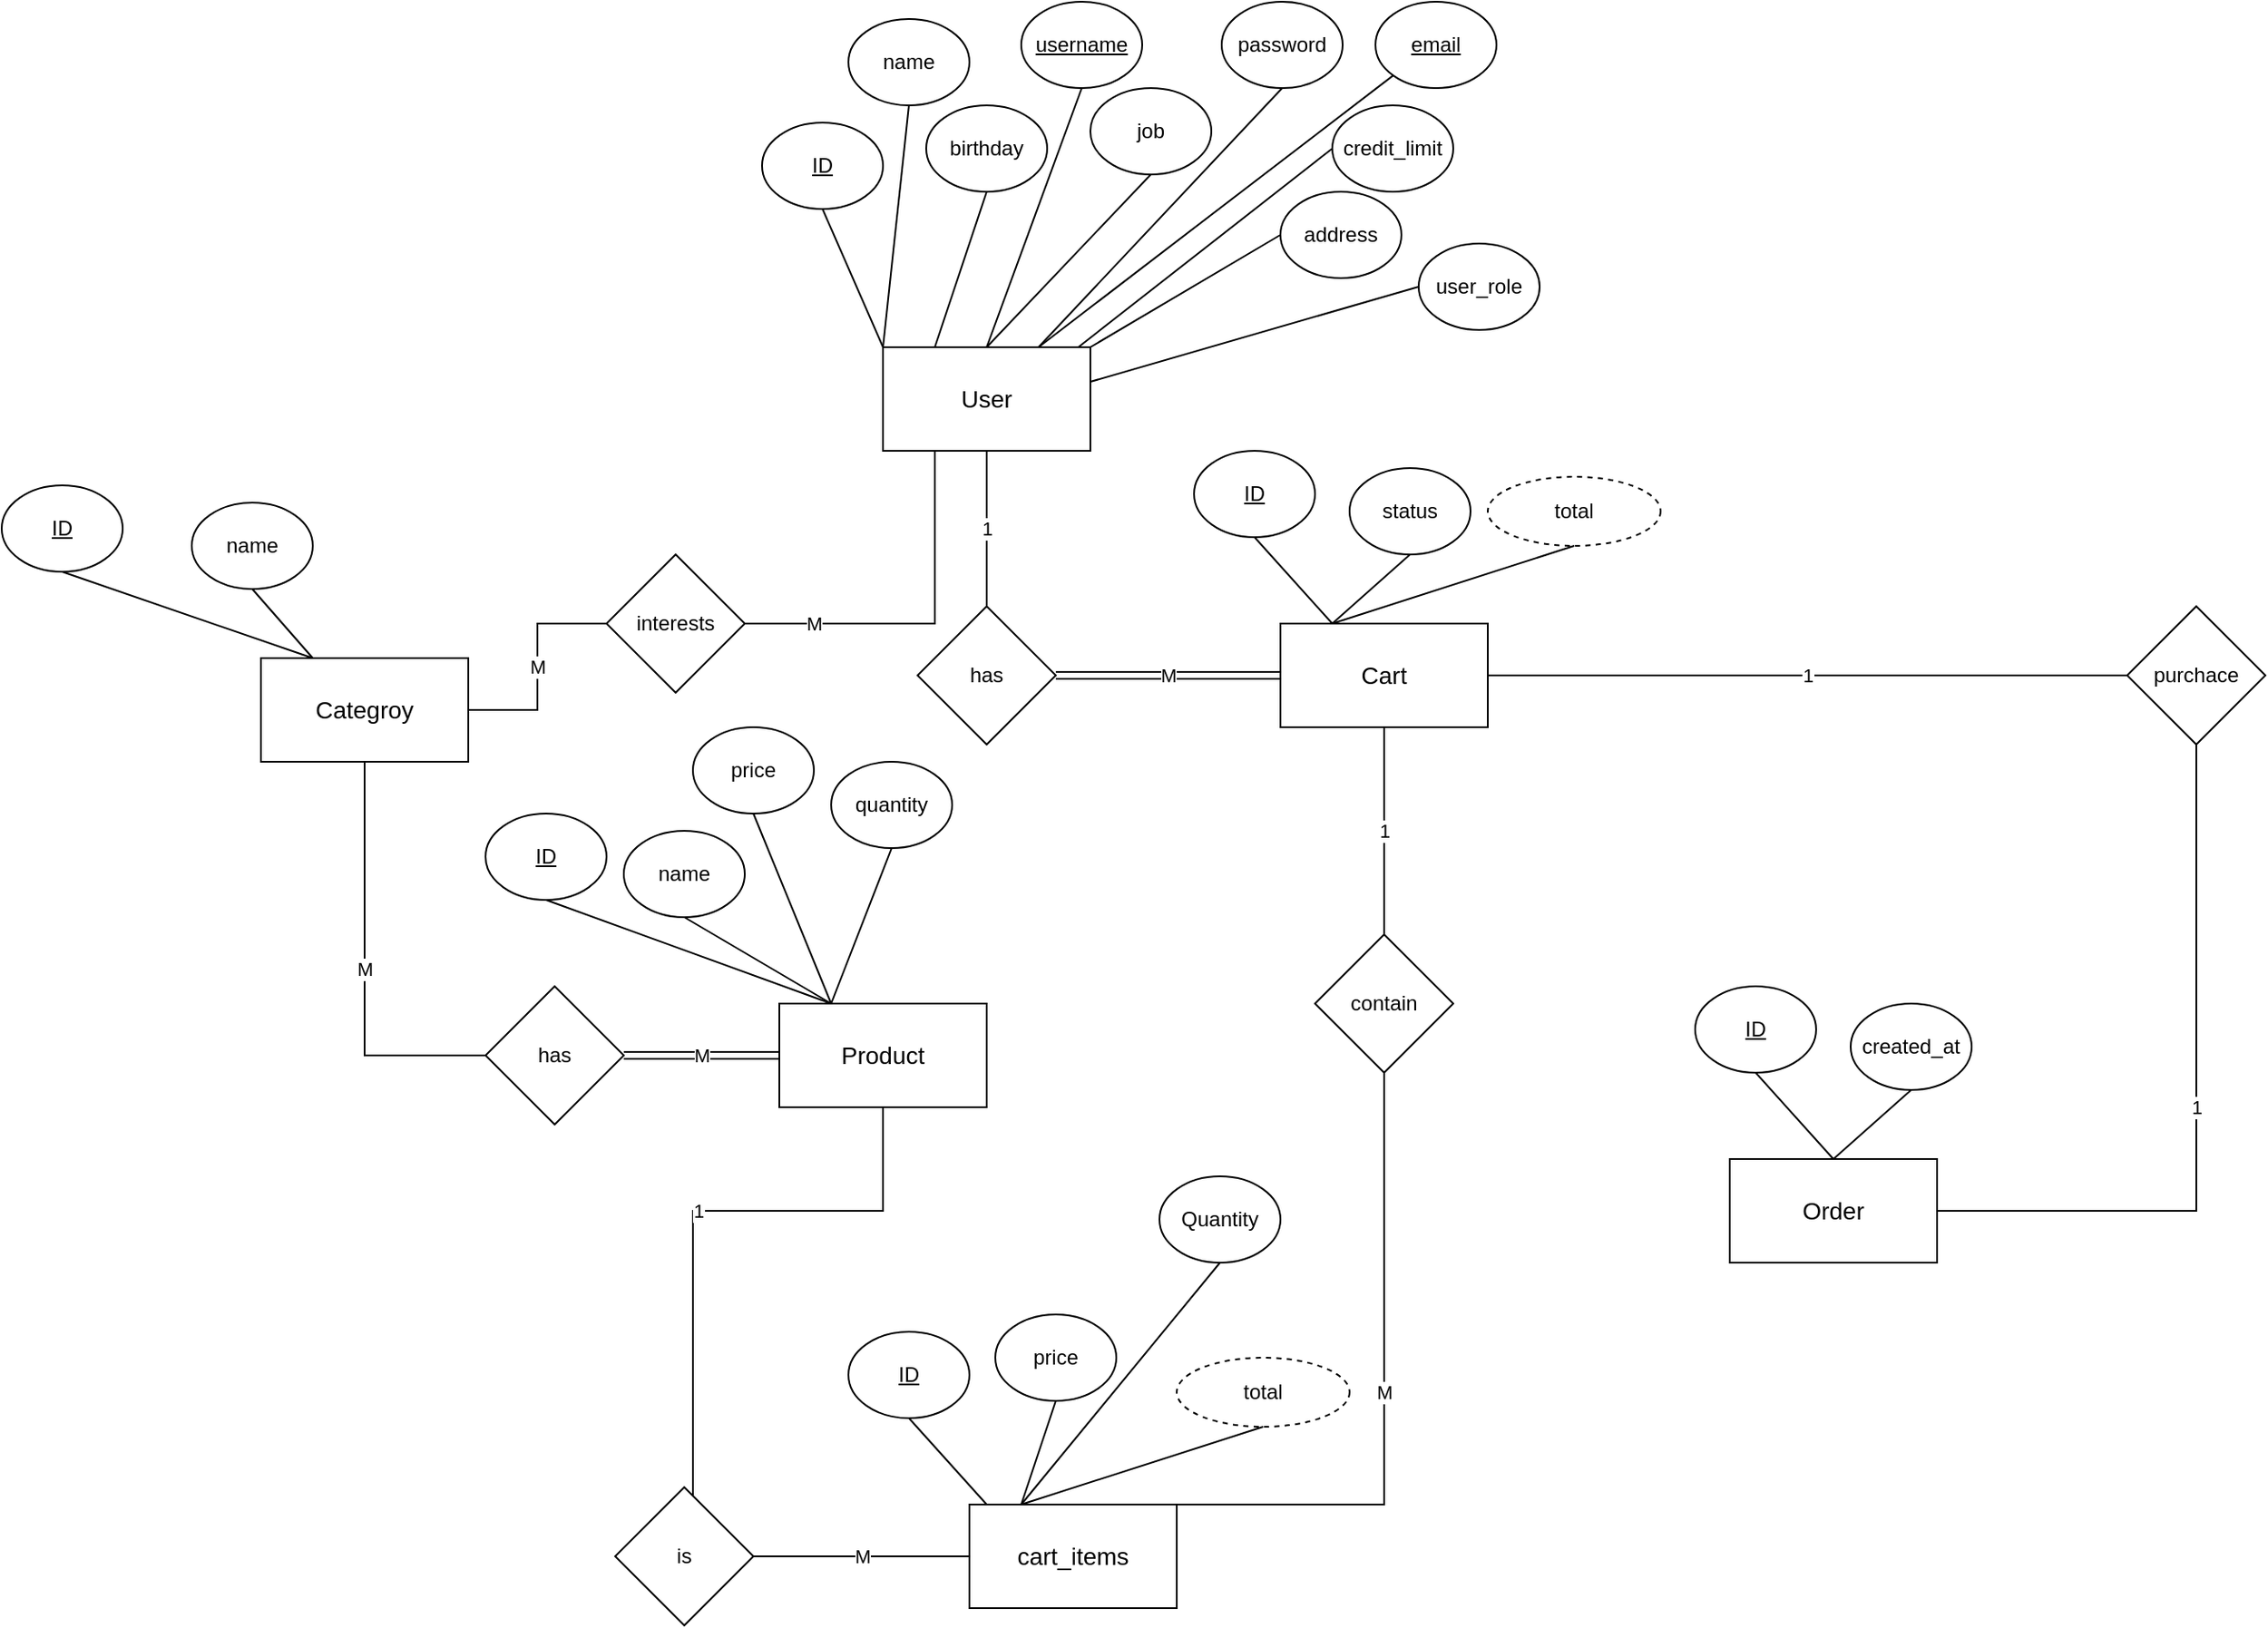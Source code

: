 <mxfile version="21.2.8" type="device">
  <diagram id="R2lEEEUBdFMjLlhIrx00" name="Page-1">
    <mxGraphModel dx="1080" dy="645" grid="1" gridSize="10" guides="1" tooltips="1" connect="1" arrows="1" fold="1" page="1" pageScale="1" pageWidth="850" pageHeight="1100" math="0" shadow="0" extFonts="Permanent Marker^https://fonts.googleapis.com/css?family=Permanent+Marker">
      <root>
        <mxCell id="0" />
        <mxCell id="1" parent="0" />
        <mxCell id="yE2LzBMK2uqDd32Tf21D-54" value="1" style="edgeStyle=orthogonalEdgeStyle;rounded=0;orthogonalLoop=1;jettySize=auto;html=1;entryX=0.5;entryY=0;entryDx=0;entryDy=0;endArrow=none;endFill=0;" parent="1" source="yE2LzBMK2uqDd32Tf21D-20" target="yE2LzBMK2uqDd32Tf21D-52" edge="1">
          <mxGeometry relative="1" as="geometry" />
        </mxCell>
        <mxCell id="yE2LzBMK2uqDd32Tf21D-20" value="&lt;font style=&quot;font-size: 14px;&quot;&gt;User&lt;/font&gt;" style="rounded=0;whiteSpace=wrap;html=1;" parent="1" vertex="1">
          <mxGeometry x="640" y="340" width="120" height="60" as="geometry" />
        </mxCell>
        <mxCell id="yE2LzBMK2uqDd32Tf21D-21" value="&lt;u&gt;ID&lt;/u&gt;" style="ellipse;whiteSpace=wrap;html=1;" parent="1" vertex="1">
          <mxGeometry x="570" y="210" width="70" height="50" as="geometry" />
        </mxCell>
        <mxCell id="yE2LzBMK2uqDd32Tf21D-22" value="" style="endArrow=none;html=1;rounded=0;entryX=0.5;entryY=1;entryDx=0;entryDy=0;exitX=0;exitY=0;exitDx=0;exitDy=0;" parent="1" source="yE2LzBMK2uqDd32Tf21D-20" target="yE2LzBMK2uqDd32Tf21D-21" edge="1">
          <mxGeometry width="50" height="50" relative="1" as="geometry">
            <mxPoint x="900" y="400" as="sourcePoint" />
            <mxPoint x="950" y="350" as="targetPoint" />
          </mxGeometry>
        </mxCell>
        <mxCell id="yE2LzBMK2uqDd32Tf21D-23" value="name" style="ellipse;whiteSpace=wrap;html=1;" parent="1" vertex="1">
          <mxGeometry x="620" y="150" width="70" height="50" as="geometry" />
        </mxCell>
        <mxCell id="yE2LzBMK2uqDd32Tf21D-24" value="" style="endArrow=none;html=1;rounded=0;entryX=0.5;entryY=1;entryDx=0;entryDy=0;exitX=0;exitY=0;exitDx=0;exitDy=0;" parent="1" source="yE2LzBMK2uqDd32Tf21D-20" target="yE2LzBMK2uqDd32Tf21D-23" edge="1">
          <mxGeometry width="50" height="50" relative="1" as="geometry">
            <mxPoint x="710" y="290" as="sourcePoint" />
            <mxPoint x="1020" y="300" as="targetPoint" />
          </mxGeometry>
        </mxCell>
        <mxCell id="yE2LzBMK2uqDd32Tf21D-25" value="birthday" style="ellipse;whiteSpace=wrap;html=1;" parent="1" vertex="1">
          <mxGeometry x="665" y="200" width="70" height="50" as="geometry" />
        </mxCell>
        <mxCell id="yE2LzBMK2uqDd32Tf21D-26" value="" style="endArrow=none;html=1;rounded=0;entryX=0.5;entryY=1;entryDx=0;entryDy=0;exitX=0.25;exitY=0;exitDx=0;exitDy=0;" parent="1" source="yE2LzBMK2uqDd32Tf21D-20" target="yE2LzBMK2uqDd32Tf21D-25" edge="1">
          <mxGeometry width="50" height="50" relative="1" as="geometry">
            <mxPoint x="600" y="410" as="sourcePoint" />
            <mxPoint x="1070" y="350" as="targetPoint" />
          </mxGeometry>
        </mxCell>
        <mxCell id="yE2LzBMK2uqDd32Tf21D-27" value="" style="endArrow=none;html=1;rounded=0;exitX=0.5;exitY=0;exitDx=0;exitDy=0;entryX=0.5;entryY=1;entryDx=0;entryDy=0;" parent="1" source="yE2LzBMK2uqDd32Tf21D-20" target="yE2LzBMK2uqDd32Tf21D-28" edge="1">
          <mxGeometry width="50" height="50" relative="1" as="geometry">
            <mxPoint x="680" y="350" as="sourcePoint" />
            <mxPoint x="760" y="210" as="targetPoint" />
          </mxGeometry>
        </mxCell>
        <mxCell id="yE2LzBMK2uqDd32Tf21D-28" value="&lt;u&gt;username&lt;/u&gt;" style="ellipse;whiteSpace=wrap;html=1;" parent="1" vertex="1">
          <mxGeometry x="720" y="140" width="70" height="50" as="geometry" />
        </mxCell>
        <mxCell id="yE2LzBMK2uqDd32Tf21D-30" value="" style="endArrow=none;html=1;rounded=0;exitX=0.5;exitY=0;exitDx=0;exitDy=0;entryX=0.5;entryY=1;entryDx=0;entryDy=0;" parent="1" source="yE2LzBMK2uqDd32Tf21D-20" target="yE2LzBMK2uqDd32Tf21D-31" edge="1">
          <mxGeometry width="50" height="50" relative="1" as="geometry">
            <mxPoint x="710" y="350" as="sourcePoint" />
            <mxPoint x="760" y="240" as="targetPoint" />
          </mxGeometry>
        </mxCell>
        <mxCell id="yE2LzBMK2uqDd32Tf21D-31" value="job" style="ellipse;whiteSpace=wrap;html=1;" parent="1" vertex="1">
          <mxGeometry x="760" y="190" width="70" height="50" as="geometry" />
        </mxCell>
        <mxCell id="yE2LzBMK2uqDd32Tf21D-32" value="" style="endArrow=none;html=1;rounded=0;exitX=0.75;exitY=0;exitDx=0;exitDy=0;entryX=0.5;entryY=1;entryDx=0;entryDy=0;" parent="1" source="yE2LzBMK2uqDd32Tf21D-20" target="yE2LzBMK2uqDd32Tf21D-33" edge="1">
          <mxGeometry width="50" height="50" relative="1" as="geometry">
            <mxPoint x="700" y="340" as="sourcePoint" />
            <mxPoint x="870" y="200" as="targetPoint" />
          </mxGeometry>
        </mxCell>
        <mxCell id="yE2LzBMK2uqDd32Tf21D-33" value="password" style="ellipse;whiteSpace=wrap;html=1;" parent="1" vertex="1">
          <mxGeometry x="836" y="140" width="70" height="50" as="geometry" />
        </mxCell>
        <mxCell id="yE2LzBMK2uqDd32Tf21D-34" value="&lt;u&gt; email&lt;/u&gt;" style="ellipse;whiteSpace=wrap;html=1;" parent="1" vertex="1">
          <mxGeometry x="925" y="140" width="70" height="50" as="geometry" />
        </mxCell>
        <mxCell id="yE2LzBMK2uqDd32Tf21D-35" value="" style="endArrow=none;html=1;rounded=0;exitX=0.75;exitY=0;exitDx=0;exitDy=0;entryX=0;entryY=1;entryDx=0;entryDy=0;" parent="1" source="yE2LzBMK2uqDd32Tf21D-20" target="yE2LzBMK2uqDd32Tf21D-34" edge="1">
          <mxGeometry width="50" height="50" relative="1" as="geometry">
            <mxPoint x="740" y="350" as="sourcePoint" />
            <mxPoint x="881" y="200" as="targetPoint" />
          </mxGeometry>
        </mxCell>
        <mxCell id="yE2LzBMK2uqDd32Tf21D-36" value="" style="endArrow=none;html=1;rounded=0;exitX=0.942;exitY=0;exitDx=0;exitDy=0;exitPerimeter=0;entryX=0;entryY=0.5;entryDx=0;entryDy=0;" parent="1" source="yE2LzBMK2uqDd32Tf21D-20" target="yE2LzBMK2uqDd32Tf21D-37" edge="1">
          <mxGeometry width="50" height="50" relative="1" as="geometry">
            <mxPoint x="740" y="350" as="sourcePoint" />
            <mxPoint x="810" y="310" as="targetPoint" />
          </mxGeometry>
        </mxCell>
        <mxCell id="yE2LzBMK2uqDd32Tf21D-37" value=" credit_limit" style="ellipse;whiteSpace=wrap;html=1;" parent="1" vertex="1">
          <mxGeometry x="900" y="200" width="70" height="50" as="geometry" />
        </mxCell>
        <mxCell id="yE2LzBMK2uqDd32Tf21D-38" value="" style="endArrow=none;html=1;rounded=0;exitX=1;exitY=0;exitDx=0;exitDy=0;entryX=0;entryY=0.5;entryDx=0;entryDy=0;" parent="1" source="yE2LzBMK2uqDd32Tf21D-20" target="yE2LzBMK2uqDd32Tf21D-39" edge="1">
          <mxGeometry width="50" height="50" relative="1" as="geometry">
            <mxPoint x="763" y="350" as="sourcePoint" />
            <mxPoint x="820" y="320" as="targetPoint" />
          </mxGeometry>
        </mxCell>
        <mxCell id="yE2LzBMK2uqDd32Tf21D-39" value=" address" style="ellipse;whiteSpace=wrap;html=1;" parent="1" vertex="1">
          <mxGeometry x="870" y="250" width="70" height="50" as="geometry" />
        </mxCell>
        <mxCell id="yE2LzBMK2uqDd32Tf21D-48" value="&lt;font style=&quot;font-size: 14px;&quot;&gt;Categroy&lt;/font&gt;" style="rounded=0;whiteSpace=wrap;html=1;" parent="1" vertex="1">
          <mxGeometry x="280" y="520" width="120" height="60" as="geometry" />
        </mxCell>
        <mxCell id="yE2LzBMK2uqDd32Tf21D-59" value="M" style="edgeStyle=orthogonalEdgeStyle;rounded=0;orthogonalLoop=1;jettySize=auto;html=1;entryX=1;entryY=0.5;entryDx=0;entryDy=0;endArrow=none;endFill=0;shape=link;" parent="1" source="yE2LzBMK2uqDd32Tf21D-49" target="yE2LzBMK2uqDd32Tf21D-58" edge="1">
          <mxGeometry relative="1" as="geometry" />
        </mxCell>
        <mxCell id="hYqd0voivhmcO13C4nGc-32" value="1" style="edgeStyle=orthogonalEdgeStyle;rounded=0;orthogonalLoop=1;jettySize=auto;html=1;endArrow=none;endFill=0;" edge="1" parent="1" source="yE2LzBMK2uqDd32Tf21D-49" target="hYqd0voivhmcO13C4nGc-31">
          <mxGeometry relative="1" as="geometry">
            <Array as="points">
              <mxPoint x="640" y="840" />
              <mxPoint x="530" y="840" />
            </Array>
          </mxGeometry>
        </mxCell>
        <mxCell id="yE2LzBMK2uqDd32Tf21D-49" value="&lt;font style=&quot;font-size: 14px;&quot;&gt;Product&lt;/font&gt;" style="rounded=0;whiteSpace=wrap;html=1;" parent="1" vertex="1">
          <mxGeometry x="580" y="720" width="120" height="60" as="geometry" />
        </mxCell>
        <mxCell id="yE2LzBMK2uqDd32Tf21D-57" value="M" style="edgeStyle=orthogonalEdgeStyle;rounded=0;orthogonalLoop=1;jettySize=auto;html=1;entryX=1;entryY=0.5;entryDx=0;entryDy=0;startArrow=none;startFill=0;endArrow=none;endFill=0;shape=link;" parent="1" source="yE2LzBMK2uqDd32Tf21D-50" target="yE2LzBMK2uqDd32Tf21D-52" edge="1">
          <mxGeometry relative="1" as="geometry" />
        </mxCell>
        <mxCell id="hYqd0voivhmcO13C4nGc-41" value="1" style="edgeStyle=orthogonalEdgeStyle;rounded=0;orthogonalLoop=1;jettySize=auto;html=1;endArrow=none;endFill=0;" edge="1" parent="1" source="yE2LzBMK2uqDd32Tf21D-50" target="hYqd0voivhmcO13C4nGc-40">
          <mxGeometry relative="1" as="geometry" />
        </mxCell>
        <mxCell id="hYqd0voivhmcO13C4nGc-56" value="1" style="edgeStyle=orthogonalEdgeStyle;rounded=0;orthogonalLoop=1;jettySize=auto;html=1;endArrow=none;endFill=0;" edge="1" parent="1" source="yE2LzBMK2uqDd32Tf21D-50" target="hYqd0voivhmcO13C4nGc-55">
          <mxGeometry relative="1" as="geometry" />
        </mxCell>
        <mxCell id="yE2LzBMK2uqDd32Tf21D-50" value="&lt;font style=&quot;font-size: 14px;&quot;&gt;Cart&lt;/font&gt;" style="rounded=0;whiteSpace=wrap;html=1;" parent="1" vertex="1">
          <mxGeometry x="870" y="500" width="120" height="60" as="geometry" />
        </mxCell>
        <mxCell id="yE2LzBMK2uqDd32Tf21D-51" value="&lt;font style=&quot;font-size: 14px;&quot;&gt;Order&lt;/font&gt;" style="rounded=0;whiteSpace=wrap;html=1;" parent="1" vertex="1">
          <mxGeometry x="1130" y="810" width="120" height="60" as="geometry" />
        </mxCell>
        <mxCell id="yE2LzBMK2uqDd32Tf21D-52" value="has" style="rhombus;whiteSpace=wrap;html=1;rounded=0;" parent="1" vertex="1">
          <mxGeometry x="660" y="490" width="80" height="80" as="geometry" />
        </mxCell>
        <mxCell id="yE2LzBMK2uqDd32Tf21D-60" value="M" style="edgeStyle=orthogonalEdgeStyle;rounded=0;orthogonalLoop=1;jettySize=auto;html=1;exitX=0;exitY=0.5;exitDx=0;exitDy=0;entryX=0.5;entryY=1;entryDx=0;entryDy=0;endArrow=none;endFill=0;" parent="1" source="yE2LzBMK2uqDd32Tf21D-58" target="yE2LzBMK2uqDd32Tf21D-48" edge="1">
          <mxGeometry relative="1" as="geometry" />
        </mxCell>
        <mxCell id="yE2LzBMK2uqDd32Tf21D-58" value="has" style="rhombus;whiteSpace=wrap;html=1;rounded=0;" parent="1" vertex="1">
          <mxGeometry x="410" y="710" width="80" height="80" as="geometry" />
        </mxCell>
        <mxCell id="yE2LzBMK2uqDd32Tf21D-63" value="M" style="edgeStyle=orthogonalEdgeStyle;rounded=0;orthogonalLoop=1;jettySize=auto;html=1;entryX=0.25;entryY=1;entryDx=0;entryDy=0;endArrow=none;endFill=0;" parent="1" source="yE2LzBMK2uqDd32Tf21D-61" target="yE2LzBMK2uqDd32Tf21D-20" edge="1">
          <mxGeometry x="-0.619" relative="1" as="geometry">
            <mxPoint as="offset" />
          </mxGeometry>
        </mxCell>
        <mxCell id="yE2LzBMK2uqDd32Tf21D-64" value="M" style="edgeStyle=orthogonalEdgeStyle;rounded=0;orthogonalLoop=1;jettySize=auto;html=1;entryX=1;entryY=0.5;entryDx=0;entryDy=0;endArrow=none;endFill=0;" parent="1" source="yE2LzBMK2uqDd32Tf21D-61" target="yE2LzBMK2uqDd32Tf21D-48" edge="1">
          <mxGeometry relative="1" as="geometry" />
        </mxCell>
        <mxCell id="yE2LzBMK2uqDd32Tf21D-61" value="interests" style="rhombus;whiteSpace=wrap;html=1;rounded=0;" parent="1" vertex="1">
          <mxGeometry x="480" y="460" width="80" height="80" as="geometry" />
        </mxCell>
        <mxCell id="yE2LzBMK2uqDd32Tf21D-67" value="&lt;u&gt;ID&lt;/u&gt;" style="ellipse;whiteSpace=wrap;html=1;" parent="1" vertex="1">
          <mxGeometry x="130" y="420" width="70" height="50" as="geometry" />
        </mxCell>
        <mxCell id="yE2LzBMK2uqDd32Tf21D-68" value="name" style="ellipse;whiteSpace=wrap;html=1;" parent="1" vertex="1">
          <mxGeometry x="240" y="430" width="70" height="50" as="geometry" />
        </mxCell>
        <mxCell id="yE2LzBMK2uqDd32Tf21D-69" value="" style="endArrow=none;html=1;rounded=0;entryX=0.5;entryY=1;entryDx=0;entryDy=0;exitX=0;exitY=0;exitDx=0;exitDy=0;" parent="1" target="yE2LzBMK2uqDd32Tf21D-68" edge="1">
          <mxGeometry width="50" height="50" relative="1" as="geometry">
            <mxPoint x="310" y="520" as="sourcePoint" />
            <mxPoint x="690" y="480" as="targetPoint" />
          </mxGeometry>
        </mxCell>
        <mxCell id="yE2LzBMK2uqDd32Tf21D-70" value="" style="endArrow=none;html=1;rounded=0;entryX=0.5;entryY=1;entryDx=0;entryDy=0;exitX=0;exitY=0;exitDx=0;exitDy=0;" parent="1" target="yE2LzBMK2uqDd32Tf21D-67" edge="1">
          <mxGeometry width="50" height="50" relative="1" as="geometry">
            <mxPoint x="310" y="520" as="sourcePoint" />
            <mxPoint x="620" y="530" as="targetPoint" />
          </mxGeometry>
        </mxCell>
        <mxCell id="yE2LzBMK2uqDd32Tf21D-71" value="&lt;u&gt;ID&lt;/u&gt;" style="ellipse;whiteSpace=wrap;html=1;" parent="1" vertex="1">
          <mxGeometry x="410" y="610" width="70" height="50" as="geometry" />
        </mxCell>
        <mxCell id="yE2LzBMK2uqDd32Tf21D-72" value="name" style="ellipse;whiteSpace=wrap;html=1;" parent="1" vertex="1">
          <mxGeometry x="490" y="620" width="70" height="50" as="geometry" />
        </mxCell>
        <mxCell id="yE2LzBMK2uqDd32Tf21D-73" value="" style="endArrow=none;html=1;rounded=0;entryX=0.5;entryY=1;entryDx=0;entryDy=0;exitX=0;exitY=0;exitDx=0;exitDy=0;" parent="1" target="yE2LzBMK2uqDd32Tf21D-71" edge="1">
          <mxGeometry width="50" height="50" relative="1" as="geometry">
            <mxPoint x="610" y="720" as="sourcePoint" />
            <mxPoint x="920" y="730" as="targetPoint" />
          </mxGeometry>
        </mxCell>
        <mxCell id="yE2LzBMK2uqDd32Tf21D-74" value="" style="endArrow=none;html=1;rounded=0;entryX=0.5;entryY=1;entryDx=0;entryDy=0;exitX=0;exitY=0;exitDx=0;exitDy=0;" parent="1" target="yE2LzBMK2uqDd32Tf21D-72" edge="1">
          <mxGeometry width="50" height="50" relative="1" as="geometry">
            <mxPoint x="610" y="720" as="sourcePoint" />
            <mxPoint x="990" y="680" as="targetPoint" />
          </mxGeometry>
        </mxCell>
        <mxCell id="yE2LzBMK2uqDd32Tf21D-75" value="" style="endArrow=none;html=1;rounded=0;entryX=0.5;entryY=1;entryDx=0;entryDy=0;" parent="1" target="yE2LzBMK2uqDd32Tf21D-76" edge="1">
          <mxGeometry width="50" height="50" relative="1" as="geometry">
            <mxPoint x="610" y="720" as="sourcePoint" />
            <mxPoint x="1045" y="630" as="targetPoint" />
          </mxGeometry>
        </mxCell>
        <mxCell id="yE2LzBMK2uqDd32Tf21D-76" value="price" style="ellipse;whiteSpace=wrap;html=1;" parent="1" vertex="1">
          <mxGeometry x="530" y="560" width="70" height="50" as="geometry" />
        </mxCell>
        <mxCell id="yE2LzBMK2uqDd32Tf21D-77" value="" style="endArrow=none;html=1;rounded=0;entryX=0.5;entryY=1;entryDx=0;entryDy=0;exitX=0.25;exitY=0;exitDx=0;exitDy=0;" parent="1" source="yE2LzBMK2uqDd32Tf21D-49" target="yE2LzBMK2uqDd32Tf21D-78" edge="1">
          <mxGeometry width="50" height="50" relative="1" as="geometry">
            <mxPoint x="690" y="740" as="sourcePoint" />
            <mxPoint x="1125" y="650" as="targetPoint" />
          </mxGeometry>
        </mxCell>
        <mxCell id="yE2LzBMK2uqDd32Tf21D-78" value="quantity" style="ellipse;whiteSpace=wrap;html=1;" parent="1" vertex="1">
          <mxGeometry x="610" y="580" width="70" height="50" as="geometry" />
        </mxCell>
        <mxCell id="yE2LzBMK2uqDd32Tf21D-87" value="&lt;u&gt;ID&lt;/u&gt;" style="ellipse;whiteSpace=wrap;html=1;" parent="1" vertex="1">
          <mxGeometry x="820" y="400" width="70" height="50" as="geometry" />
        </mxCell>
        <mxCell id="yE2LzBMK2uqDd32Tf21D-88" value="" style="endArrow=none;html=1;rounded=0;entryX=0.5;entryY=1;entryDx=0;entryDy=0;exitX=0.25;exitY=0;exitDx=0;exitDy=0;" parent="1" source="yE2LzBMK2uqDd32Tf21D-50" target="yE2LzBMK2uqDd32Tf21D-87" edge="1">
          <mxGeometry width="50" height="50" relative="1" as="geometry">
            <mxPoint x="906" y="520" as="sourcePoint" />
            <mxPoint x="1216" y="530" as="targetPoint" />
          </mxGeometry>
        </mxCell>
        <mxCell id="yE2LzBMK2uqDd32Tf21D-89" value="" style="endArrow=none;html=1;rounded=0;entryX=0.5;entryY=1;entryDx=0;entryDy=0;" parent="1" target="yE2LzBMK2uqDd32Tf21D-90" edge="1">
          <mxGeometry width="50" height="50" relative="1" as="geometry">
            <mxPoint x="900" y="500" as="sourcePoint" />
            <mxPoint x="1226" y="540" as="targetPoint" />
          </mxGeometry>
        </mxCell>
        <mxCell id="yE2LzBMK2uqDd32Tf21D-90" value="status" style="ellipse;whiteSpace=wrap;html=1;" parent="1" vertex="1">
          <mxGeometry x="910" y="410" width="70" height="50" as="geometry" />
        </mxCell>
        <mxCell id="yE2LzBMK2uqDd32Tf21D-97" value="&lt;u&gt;ID&lt;/u&gt;" style="ellipse;whiteSpace=wrap;html=1;" parent="1" vertex="1">
          <mxGeometry x="1110" y="710" width="70" height="50" as="geometry" />
        </mxCell>
        <mxCell id="yE2LzBMK2uqDd32Tf21D-98" value="" style="endArrow=none;html=1;rounded=0;entryX=0.5;entryY=1;entryDx=0;entryDy=0;exitX=0.25;exitY=0;exitDx=0;exitDy=0;" parent="1" target="yE2LzBMK2uqDd32Tf21D-97" edge="1">
          <mxGeometry width="50" height="50" relative="1" as="geometry">
            <mxPoint x="1190" y="810" as="sourcePoint" />
            <mxPoint x="1506" y="840" as="targetPoint" />
          </mxGeometry>
        </mxCell>
        <mxCell id="yE2LzBMK2uqDd32Tf21D-99" value="" style="endArrow=none;html=1;rounded=0;entryX=0.5;entryY=1;entryDx=0;entryDy=0;" parent="1" target="yE2LzBMK2uqDd32Tf21D-100" edge="1">
          <mxGeometry width="50" height="50" relative="1" as="geometry">
            <mxPoint x="1190" y="810" as="sourcePoint" />
            <mxPoint x="1516" y="850" as="targetPoint" />
          </mxGeometry>
        </mxCell>
        <mxCell id="yE2LzBMK2uqDd32Tf21D-100" value="created_at" style="ellipse;whiteSpace=wrap;html=1;" parent="1" vertex="1">
          <mxGeometry x="1200" y="720" width="70" height="50" as="geometry" />
        </mxCell>
        <mxCell id="hYqd0voivhmcO13C4nGc-15" value=" user_role" style="ellipse;whiteSpace=wrap;html=1;" vertex="1" parent="1">
          <mxGeometry x="950" y="280" width="70" height="50" as="geometry" />
        </mxCell>
        <mxCell id="hYqd0voivhmcO13C4nGc-16" value="" style="endArrow=none;html=1;rounded=0;exitX=1;exitY=0;exitDx=0;exitDy=0;entryX=0;entryY=0.5;entryDx=0;entryDy=0;" edge="1" target="hYqd0voivhmcO13C4nGc-15" parent="1">
          <mxGeometry width="50" height="50" relative="1" as="geometry">
            <mxPoint x="760" y="360" as="sourcePoint" />
            <mxPoint x="820" y="340" as="targetPoint" />
          </mxGeometry>
        </mxCell>
        <mxCell id="hYqd0voivhmcO13C4nGc-22" value="&lt;font style=&quot;font-size: 14px;&quot;&gt;cart_items&lt;/font&gt;" style="rounded=0;whiteSpace=wrap;html=1;" vertex="1" parent="1">
          <mxGeometry x="690" y="1010" width="120" height="60" as="geometry" />
        </mxCell>
        <mxCell id="hYqd0voivhmcO13C4nGc-23" value="&lt;u&gt;ID&lt;/u&gt;" style="ellipse;whiteSpace=wrap;html=1;" vertex="1" parent="1">
          <mxGeometry x="620" y="910" width="70" height="50" as="geometry" />
        </mxCell>
        <mxCell id="hYqd0voivhmcO13C4nGc-24" value="" style="endArrow=none;html=1;rounded=0;entryX=0.5;entryY=1;entryDx=0;entryDy=0;exitX=0.25;exitY=0;exitDx=0;exitDy=0;" edge="1" target="hYqd0voivhmcO13C4nGc-23" parent="1">
          <mxGeometry width="50" height="50" relative="1" as="geometry">
            <mxPoint x="700" y="1010" as="sourcePoint" />
            <mxPoint x="1016" y="1040" as="targetPoint" />
          </mxGeometry>
        </mxCell>
        <mxCell id="hYqd0voivhmcO13C4nGc-27" value="price" style="ellipse;whiteSpace=wrap;html=1;" vertex="1" parent="1">
          <mxGeometry x="705" y="900" width="70" height="50" as="geometry" />
        </mxCell>
        <mxCell id="hYqd0voivhmcO13C4nGc-28" value="" style="endArrow=none;html=1;rounded=0;entryX=0.5;entryY=1;entryDx=0;entryDy=0;exitX=0.25;exitY=0;exitDx=0;exitDy=0;" edge="1" target="hYqd0voivhmcO13C4nGc-27" parent="1" source="hYqd0voivhmcO13C4nGc-22">
          <mxGeometry width="50" height="50" relative="1" as="geometry">
            <mxPoint x="785" y="1000" as="sourcePoint" />
            <mxPoint x="1101" y="1030" as="targetPoint" />
          </mxGeometry>
        </mxCell>
        <mxCell id="hYqd0voivhmcO13C4nGc-29" value="Quantity" style="ellipse;whiteSpace=wrap;html=1;" vertex="1" parent="1">
          <mxGeometry x="800" y="820" width="70" height="50" as="geometry" />
        </mxCell>
        <mxCell id="hYqd0voivhmcO13C4nGc-30" value="" style="endArrow=none;html=1;rounded=0;entryX=0.5;entryY=1;entryDx=0;entryDy=0;exitX=0.25;exitY=0;exitDx=0;exitDy=0;" edge="1" target="hYqd0voivhmcO13C4nGc-29" parent="1" source="hYqd0voivhmcO13C4nGc-22">
          <mxGeometry width="50" height="50" relative="1" as="geometry">
            <mxPoint x="823" y="1007" as="sourcePoint" />
            <mxPoint x="1196" y="1030" as="targetPoint" />
          </mxGeometry>
        </mxCell>
        <mxCell id="hYqd0voivhmcO13C4nGc-33" value="M" style="edgeStyle=orthogonalEdgeStyle;rounded=0;orthogonalLoop=1;jettySize=auto;html=1;entryX=0;entryY=0.5;entryDx=0;entryDy=0;endArrow=none;endFill=0;" edge="1" parent="1" source="hYqd0voivhmcO13C4nGc-31" target="hYqd0voivhmcO13C4nGc-22">
          <mxGeometry relative="1" as="geometry" />
        </mxCell>
        <mxCell id="hYqd0voivhmcO13C4nGc-31" value="is" style="rhombus;whiteSpace=wrap;html=1;rounded=0;" vertex="1" parent="1">
          <mxGeometry x="485" y="1000" width="80" height="80" as="geometry" />
        </mxCell>
        <mxCell id="hYqd0voivhmcO13C4nGc-42" value="M" style="edgeStyle=orthogonalEdgeStyle;rounded=0;orthogonalLoop=1;jettySize=auto;html=1;entryX=1;entryY=0;entryDx=0;entryDy=0;endArrow=none;endFill=0;" edge="1" parent="1" source="hYqd0voivhmcO13C4nGc-40" target="hYqd0voivhmcO13C4nGc-22">
          <mxGeometry relative="1" as="geometry">
            <Array as="points">
              <mxPoint x="930" y="1010" />
            </Array>
          </mxGeometry>
        </mxCell>
        <mxCell id="hYqd0voivhmcO13C4nGc-40" value="contain" style="rhombus;whiteSpace=wrap;html=1;rounded=0;" vertex="1" parent="1">
          <mxGeometry x="890" y="680" width="80" height="80" as="geometry" />
        </mxCell>
        <mxCell id="hYqd0voivhmcO13C4nGc-44" value="total" style="ellipse;whiteSpace=wrap;html=1;align=center;dashed=1;" vertex="1" parent="1">
          <mxGeometry x="990" y="415" width="100" height="40" as="geometry" />
        </mxCell>
        <mxCell id="hYqd0voivhmcO13C4nGc-46" value="" style="endArrow=none;html=1;rounded=0;entryX=0.5;entryY=1;entryDx=0;entryDy=0;exitX=0.25;exitY=0;exitDx=0;exitDy=0;" edge="1" parent="1" source="yE2LzBMK2uqDd32Tf21D-50" target="hYqd0voivhmcO13C4nGc-44">
          <mxGeometry width="50" height="50" relative="1" as="geometry">
            <mxPoint x="910" y="510" as="sourcePoint" />
            <mxPoint x="955" y="470" as="targetPoint" />
          </mxGeometry>
        </mxCell>
        <mxCell id="hYqd0voivhmcO13C4nGc-47" value="total" style="ellipse;whiteSpace=wrap;html=1;align=center;dashed=1;" vertex="1" parent="1">
          <mxGeometry x="810" y="925" width="100" height="40" as="geometry" />
        </mxCell>
        <mxCell id="hYqd0voivhmcO13C4nGc-48" value="" style="endArrow=none;html=1;rounded=0;entryX=0.5;entryY=1;entryDx=0;entryDy=0;exitX=0.25;exitY=0;exitDx=0;exitDy=0;" edge="1" target="hYqd0voivhmcO13C4nGc-47" parent="1">
          <mxGeometry width="50" height="50" relative="1" as="geometry">
            <mxPoint x="720" y="1010" as="sourcePoint" />
            <mxPoint x="775" y="980" as="targetPoint" />
          </mxGeometry>
        </mxCell>
        <mxCell id="hYqd0voivhmcO13C4nGc-57" value="1" style="edgeStyle=orthogonalEdgeStyle;rounded=0;orthogonalLoop=1;jettySize=auto;html=1;entryX=1;entryY=0.5;entryDx=0;entryDy=0;exitX=0.5;exitY=1;exitDx=0;exitDy=0;endArrow=none;endFill=0;" edge="1" parent="1" source="hYqd0voivhmcO13C4nGc-55" target="yE2LzBMK2uqDd32Tf21D-51">
          <mxGeometry relative="1" as="geometry" />
        </mxCell>
        <mxCell id="hYqd0voivhmcO13C4nGc-55" value="purchace" style="rhombus;whiteSpace=wrap;html=1;rounded=0;" vertex="1" parent="1">
          <mxGeometry x="1360" y="490" width="80" height="80" as="geometry" />
        </mxCell>
      </root>
    </mxGraphModel>
  </diagram>
</mxfile>
